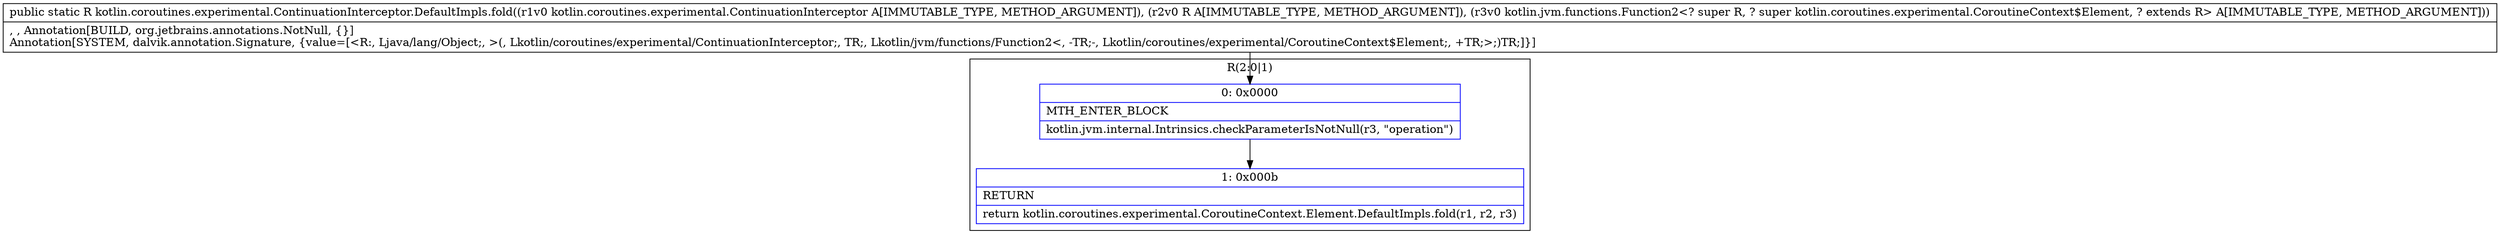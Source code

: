 digraph "CFG forkotlin.coroutines.experimental.ContinuationInterceptor.DefaultImpls.fold(Lkotlin\/coroutines\/experimental\/ContinuationInterceptor;Ljava\/lang\/Object;Lkotlin\/jvm\/functions\/Function2;)Ljava\/lang\/Object;" {
subgraph cluster_Region_812867998 {
label = "R(2:0|1)";
node [shape=record,color=blue];
Node_0 [shape=record,label="{0\:\ 0x0000|MTH_ENTER_BLOCK\l|kotlin.jvm.internal.Intrinsics.checkParameterIsNotNull(r3, \"operation\")\l}"];
Node_1 [shape=record,label="{1\:\ 0x000b|RETURN\l|return kotlin.coroutines.experimental.CoroutineContext.Element.DefaultImpls.fold(r1, r2, r3)\l}"];
}
MethodNode[shape=record,label="{public static R kotlin.coroutines.experimental.ContinuationInterceptor.DefaultImpls.fold((r1v0 kotlin.coroutines.experimental.ContinuationInterceptor A[IMMUTABLE_TYPE, METHOD_ARGUMENT]), (r2v0 R A[IMMUTABLE_TYPE, METHOD_ARGUMENT]), (r3v0 kotlin.jvm.functions.Function2\<? super R, ? super kotlin.coroutines.experimental.CoroutineContext$Element, ? extends R\> A[IMMUTABLE_TYPE, METHOD_ARGUMENT]))  | , , Annotation[BUILD, org.jetbrains.annotations.NotNull, \{\}]\lAnnotation[SYSTEM, dalvik.annotation.Signature, \{value=[\<R:, Ljava\/lang\/Object;, \>(, Lkotlin\/coroutines\/experimental\/ContinuationInterceptor;, TR;, Lkotlin\/jvm\/functions\/Function2\<, \-TR;\-, Lkotlin\/coroutines\/experimental\/CoroutineContext$Element;, +TR;\>;)TR;]\}]\l}"];
MethodNode -> Node_0;
Node_0 -> Node_1;
}

